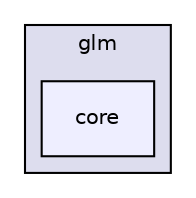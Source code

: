 digraph "lib/gdl/includes/glm/core" {
  compound=true
  node [ fontsize="10", fontname="Helvetica"];
  edge [ labelfontsize="10", labelfontname="Helvetica"];
  subgraph clusterdir_64968273b11753b37819add9486a9979 {
    graph [ bgcolor="#ddddee", pencolor="black", label="glm" fontname="Helvetica", fontsize="10", URL="dir_64968273b11753b37819add9486a9979.html"]
  dir_132c9455e2699bc579b15ebfc688d862 [shape=box, label="core", style="filled", fillcolor="#eeeeff", pencolor="black", URL="dir_132c9455e2699bc579b15ebfc688d862.html"];
  }
}
